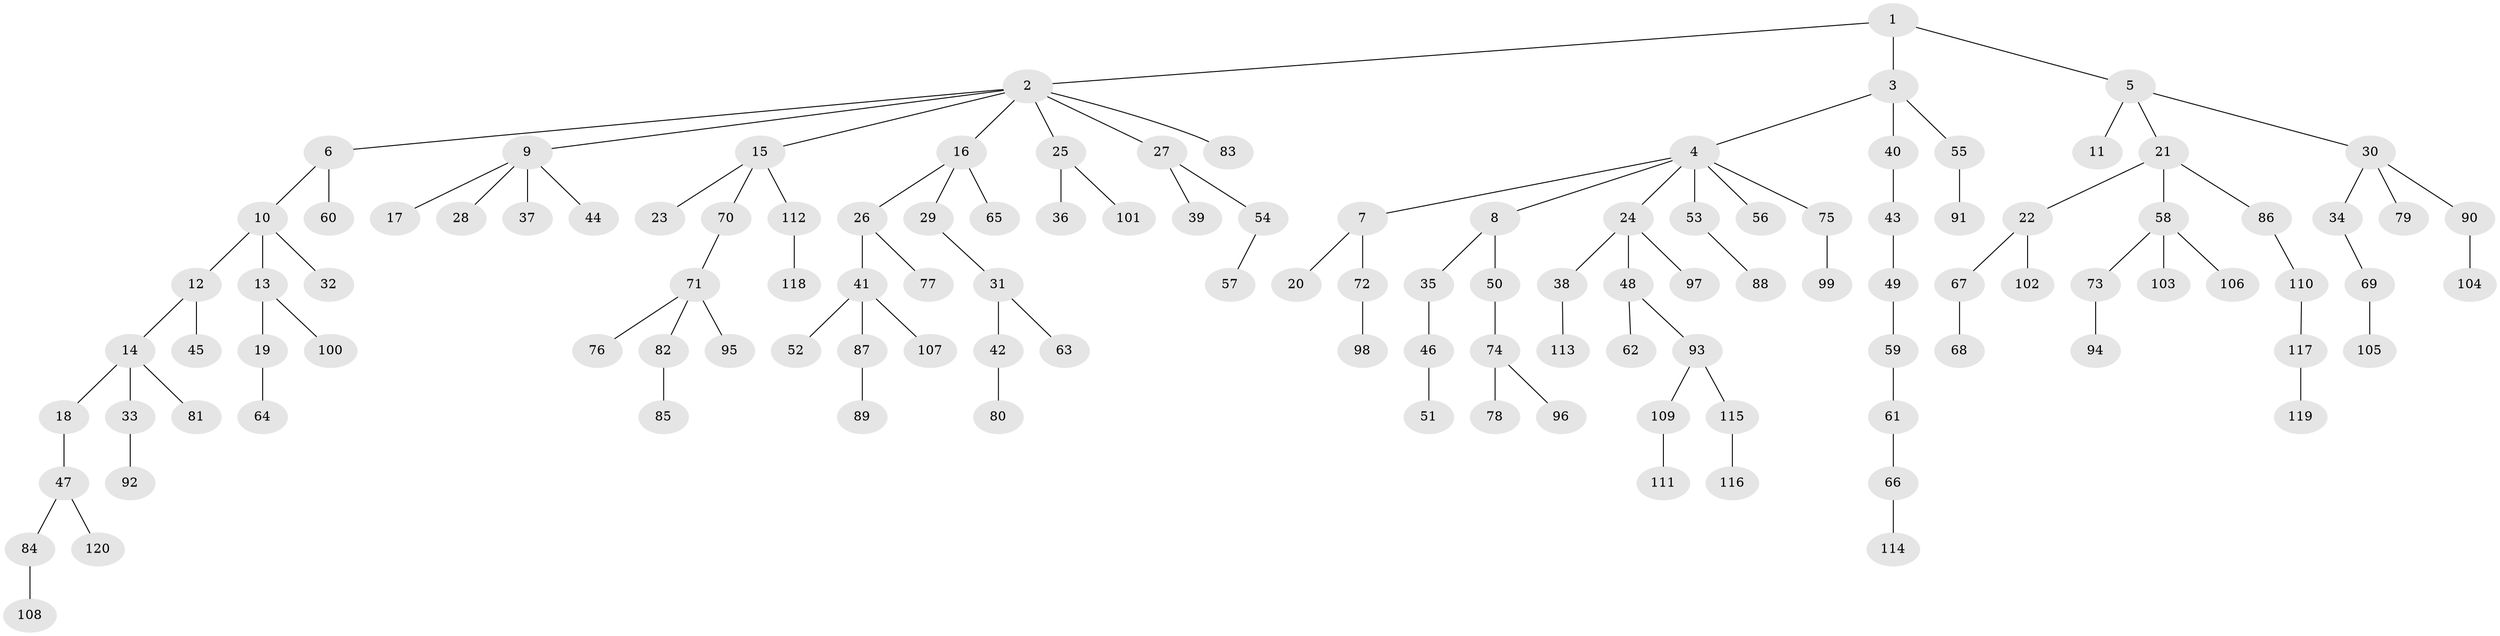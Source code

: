 // coarse degree distribution, {14: 0.027777777777777776, 7: 0.027777777777777776, 4: 0.05555555555555555, 1: 0.75, 2: 0.1111111111111111, 6: 0.027777777777777776}
// Generated by graph-tools (version 1.1) at 2025/19/03/04/25 18:19:16]
// undirected, 120 vertices, 119 edges
graph export_dot {
graph [start="1"]
  node [color=gray90,style=filled];
  1;
  2;
  3;
  4;
  5;
  6;
  7;
  8;
  9;
  10;
  11;
  12;
  13;
  14;
  15;
  16;
  17;
  18;
  19;
  20;
  21;
  22;
  23;
  24;
  25;
  26;
  27;
  28;
  29;
  30;
  31;
  32;
  33;
  34;
  35;
  36;
  37;
  38;
  39;
  40;
  41;
  42;
  43;
  44;
  45;
  46;
  47;
  48;
  49;
  50;
  51;
  52;
  53;
  54;
  55;
  56;
  57;
  58;
  59;
  60;
  61;
  62;
  63;
  64;
  65;
  66;
  67;
  68;
  69;
  70;
  71;
  72;
  73;
  74;
  75;
  76;
  77;
  78;
  79;
  80;
  81;
  82;
  83;
  84;
  85;
  86;
  87;
  88;
  89;
  90;
  91;
  92;
  93;
  94;
  95;
  96;
  97;
  98;
  99;
  100;
  101;
  102;
  103;
  104;
  105;
  106;
  107;
  108;
  109;
  110;
  111;
  112;
  113;
  114;
  115;
  116;
  117;
  118;
  119;
  120;
  1 -- 2;
  1 -- 3;
  1 -- 5;
  2 -- 6;
  2 -- 9;
  2 -- 15;
  2 -- 16;
  2 -- 25;
  2 -- 27;
  2 -- 83;
  3 -- 4;
  3 -- 40;
  3 -- 55;
  4 -- 7;
  4 -- 8;
  4 -- 24;
  4 -- 53;
  4 -- 56;
  4 -- 75;
  5 -- 11;
  5 -- 21;
  5 -- 30;
  6 -- 10;
  6 -- 60;
  7 -- 20;
  7 -- 72;
  8 -- 35;
  8 -- 50;
  9 -- 17;
  9 -- 28;
  9 -- 37;
  9 -- 44;
  10 -- 12;
  10 -- 13;
  10 -- 32;
  12 -- 14;
  12 -- 45;
  13 -- 19;
  13 -- 100;
  14 -- 18;
  14 -- 33;
  14 -- 81;
  15 -- 23;
  15 -- 70;
  15 -- 112;
  16 -- 26;
  16 -- 29;
  16 -- 65;
  18 -- 47;
  19 -- 64;
  21 -- 22;
  21 -- 58;
  21 -- 86;
  22 -- 67;
  22 -- 102;
  24 -- 38;
  24 -- 48;
  24 -- 97;
  25 -- 36;
  25 -- 101;
  26 -- 41;
  26 -- 77;
  27 -- 39;
  27 -- 54;
  29 -- 31;
  30 -- 34;
  30 -- 79;
  30 -- 90;
  31 -- 42;
  31 -- 63;
  33 -- 92;
  34 -- 69;
  35 -- 46;
  38 -- 113;
  40 -- 43;
  41 -- 52;
  41 -- 87;
  41 -- 107;
  42 -- 80;
  43 -- 49;
  46 -- 51;
  47 -- 84;
  47 -- 120;
  48 -- 62;
  48 -- 93;
  49 -- 59;
  50 -- 74;
  53 -- 88;
  54 -- 57;
  55 -- 91;
  58 -- 73;
  58 -- 103;
  58 -- 106;
  59 -- 61;
  61 -- 66;
  66 -- 114;
  67 -- 68;
  69 -- 105;
  70 -- 71;
  71 -- 76;
  71 -- 82;
  71 -- 95;
  72 -- 98;
  73 -- 94;
  74 -- 78;
  74 -- 96;
  75 -- 99;
  82 -- 85;
  84 -- 108;
  86 -- 110;
  87 -- 89;
  90 -- 104;
  93 -- 109;
  93 -- 115;
  109 -- 111;
  110 -- 117;
  112 -- 118;
  115 -- 116;
  117 -- 119;
}
